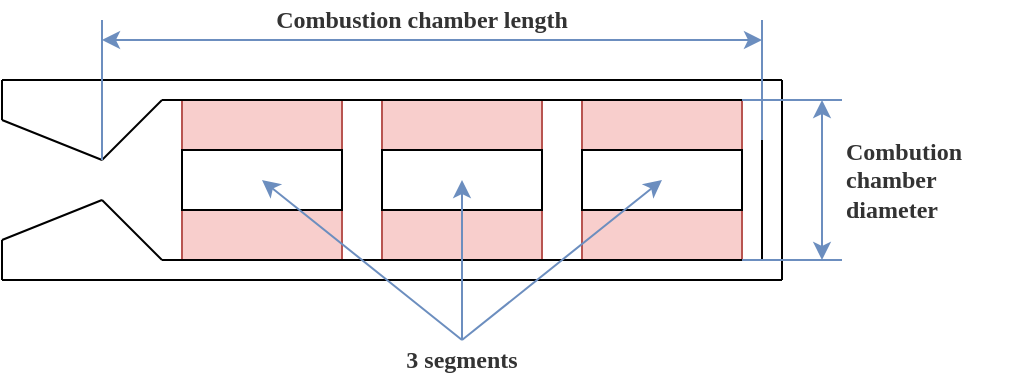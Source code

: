 <mxfile version="10.6.1" type="device"><diagram id="Gsyv5EVaMrJ0-LSsXfR3" name="Page-1"><mxGraphModel dx="632" dy="360" grid="1" gridSize="10" guides="1" tooltips="1" connect="1" arrows="1" fold="1" page="1" pageScale="1" pageWidth="827" pageHeight="1169" math="0" shadow="0"><root><mxCell id="0"/><mxCell id="1" parent="0"/><mxCell id="GQtgT9XkONiXGg1jRctq-1" value="" style="whiteSpace=wrap;html=1;aspect=fixed;fillColor=#f8cecc;strokeColor=#b85450;" vertex="1" parent="1"><mxGeometry x="160" y="80" width="80" height="80" as="geometry"/></mxCell><mxCell id="GQtgT9XkONiXGg1jRctq-2" value="" style="whiteSpace=wrap;html=1;aspect=fixed;fillColor=#f8cecc;strokeColor=#b85450;" vertex="1" parent="1"><mxGeometry x="260" y="80" width="80" height="80" as="geometry"/></mxCell><mxCell id="GQtgT9XkONiXGg1jRctq-3" value="" style="whiteSpace=wrap;html=1;aspect=fixed;fillColor=#f8cecc;strokeColor=#b85450;" vertex="1" parent="1"><mxGeometry x="360" y="80" width="80" height="80" as="geometry"/></mxCell><mxCell id="GQtgT9XkONiXGg1jRctq-4" value="" style="rounded=0;whiteSpace=wrap;html=1;" vertex="1" parent="1"><mxGeometry x="160" y="105" width="80" height="30" as="geometry"/></mxCell><mxCell id="GQtgT9XkONiXGg1jRctq-5" value="" style="rounded=0;whiteSpace=wrap;html=1;" vertex="1" parent="1"><mxGeometry x="260" y="105" width="80" height="30" as="geometry"/></mxCell><mxCell id="GQtgT9XkONiXGg1jRctq-6" value="" style="rounded=0;whiteSpace=wrap;html=1;" vertex="1" parent="1"><mxGeometry x="360" y="105" width="80" height="30" as="geometry"/></mxCell><mxCell id="GQtgT9XkONiXGg1jRctq-22" value="" style="group" vertex="1" connectable="0" parent="1"><mxGeometry x="70" y="70" width="390" height="100" as="geometry"/></mxCell><mxCell id="GQtgT9XkONiXGg1jRctq-15" value="" style="endArrow=none;html=1;" edge="1" parent="GQtgT9XkONiXGg1jRctq-22"><mxGeometry width="50" height="50" relative="1" as="geometry"><mxPoint y="100" as="sourcePoint"/><mxPoint x="80" y="100" as="targetPoint"/></mxGeometry></mxCell><mxCell id="GQtgT9XkONiXGg1jRctq-21" value="" style="group" vertex="1" connectable="0" parent="GQtgT9XkONiXGg1jRctq-22"><mxGeometry width="390" height="100" as="geometry"/></mxCell><mxCell id="GQtgT9XkONiXGg1jRctq-20" value="" style="group" vertex="1" connectable="0" parent="GQtgT9XkONiXGg1jRctq-21"><mxGeometry width="390" height="100" as="geometry"/></mxCell><mxCell id="GQtgT9XkONiXGg1jRctq-7" value="" style="endArrow=none;html=1;fillColor=#CCCCCC;" edge="1" parent="GQtgT9XkONiXGg1jRctq-20"><mxGeometry width="50" height="50" relative="1" as="geometry"><mxPoint x="80" y="90" as="sourcePoint"/><mxPoint x="380" y="90" as="targetPoint"/></mxGeometry></mxCell><mxCell id="GQtgT9XkONiXGg1jRctq-8" value="" style="endArrow=none;html=1;fillColor=#CCCCCC;" edge="1" parent="GQtgT9XkONiXGg1jRctq-20"><mxGeometry width="50" height="50" relative="1" as="geometry"><mxPoint x="380" y="10" as="sourcePoint"/><mxPoint x="380" y="90" as="targetPoint"/></mxGeometry></mxCell><mxCell id="GQtgT9XkONiXGg1jRctq-9" value="" style="endArrow=none;html=1;fillColor=#CCCCCC;" edge="1" parent="GQtgT9XkONiXGg1jRctq-20"><mxGeometry width="50" height="50" relative="1" as="geometry"><mxPoint x="80" y="10" as="sourcePoint"/><mxPoint x="380" y="10" as="targetPoint"/></mxGeometry></mxCell><mxCell id="GQtgT9XkONiXGg1jRctq-10" value="" style="endArrow=none;html=1;fillColor=#CCCCCC;" edge="1" parent="GQtgT9XkONiXGg1jRctq-20"><mxGeometry width="50" height="50" relative="1" as="geometry"><mxPoint x="50" y="40" as="sourcePoint"/><mxPoint x="80" y="10" as="targetPoint"/></mxGeometry></mxCell><mxCell id="GQtgT9XkONiXGg1jRctq-11" value="" style="endArrow=none;html=1;fillColor=#CCCCCC;" edge="1" parent="GQtgT9XkONiXGg1jRctq-20"><mxGeometry width="50" height="50" relative="1" as="geometry"><mxPoint x="50" y="60" as="sourcePoint"/><mxPoint x="80" y="90" as="targetPoint"/></mxGeometry></mxCell><mxCell id="GQtgT9XkONiXGg1jRctq-12" value="" style="endArrow=none;html=1;fillColor=#CCCCCC;" edge="1" parent="GQtgT9XkONiXGg1jRctq-20"><mxGeometry width="50" height="50" relative="1" as="geometry"><mxPoint y="20" as="sourcePoint"/><mxPoint x="50" y="40" as="targetPoint"/></mxGeometry></mxCell><mxCell id="GQtgT9XkONiXGg1jRctq-13" value="" style="endArrow=none;html=1;fillColor=#CCCCCC;" edge="1" parent="GQtgT9XkONiXGg1jRctq-20"><mxGeometry width="50" height="50" relative="1" as="geometry"><mxPoint y="80" as="sourcePoint"/><mxPoint x="50" y="60" as="targetPoint"/></mxGeometry></mxCell><mxCell id="GQtgT9XkONiXGg1jRctq-14" value="" style="endArrow=none;html=1;fillColor=#CCCCCC;" edge="1" parent="GQtgT9XkONiXGg1jRctq-20"><mxGeometry width="50" height="50" relative="1" as="geometry"><mxPoint x="80" y="100" as="sourcePoint"/><mxPoint x="390" y="100" as="targetPoint"/></mxGeometry></mxCell><mxCell id="GQtgT9XkONiXGg1jRctq-16" value="" style="endArrow=none;html=1;fillColor=#CCCCCC;" edge="1" parent="GQtgT9XkONiXGg1jRctq-20"><mxGeometry width="50" height="50" relative="1" as="geometry"><mxPoint y="100" as="sourcePoint"/><mxPoint y="80" as="targetPoint"/></mxGeometry></mxCell><mxCell id="GQtgT9XkONiXGg1jRctq-17" value="" style="endArrow=none;html=1;fillColor=#CCCCCC;" edge="1" parent="GQtgT9XkONiXGg1jRctq-20"><mxGeometry width="50" height="50" relative="1" as="geometry"><mxPoint y="20" as="sourcePoint"/><mxPoint as="targetPoint"/></mxGeometry></mxCell><mxCell id="GQtgT9XkONiXGg1jRctq-18" value="" style="endArrow=none;html=1;fillColor=#CCCCCC;" edge="1" parent="GQtgT9XkONiXGg1jRctq-20"><mxGeometry width="50" height="50" relative="1" as="geometry"><mxPoint x="390" as="sourcePoint"/><mxPoint as="targetPoint"/></mxGeometry></mxCell><mxCell id="GQtgT9XkONiXGg1jRctq-19" value="" style="endArrow=none;html=1;fillColor=#CCCCCC;" edge="1" parent="GQtgT9XkONiXGg1jRctq-20"><mxGeometry width="50" height="50" relative="1" as="geometry"><mxPoint x="390" y="100" as="sourcePoint"/><mxPoint x="390" as="targetPoint"/></mxGeometry></mxCell><mxCell id="GQtgT9XkONiXGg1jRctq-37" value="" style="endArrow=classic;html=1;fillColor=#dae8fc;fontFamily=Verdana;fontColor=#333333;exitX=0.5;exitY=0;exitDx=0;exitDy=0;strokeColor=#6c8ebf;" edge="1" parent="GQtgT9XkONiXGg1jRctq-20" source="GQtgT9XkONiXGg1jRctq-35"><mxGeometry width="50" height="50" relative="1" as="geometry"><mxPoint x="210" y="140" as="sourcePoint"/><mxPoint x="330" y="50" as="targetPoint"/></mxGeometry></mxCell><mxCell id="GQtgT9XkONiXGg1jRctq-24" value="" style="endArrow=none;html=1;fillColor=#dae8fc;strokeColor=#6c8ebf;" edge="1" parent="1"><mxGeometry width="50" height="50" relative="1" as="geometry"><mxPoint x="120" y="110" as="sourcePoint"/><mxPoint x="120" y="40" as="targetPoint"/></mxGeometry></mxCell><mxCell id="GQtgT9XkONiXGg1jRctq-25" value="" style="endArrow=none;html=1;fillColor=#dae8fc;strokeColor=#6c8ebf;" edge="1" parent="1"><mxGeometry width="50" height="50" relative="1" as="geometry"><mxPoint x="450" y="100" as="sourcePoint"/><mxPoint x="450" y="40" as="targetPoint"/></mxGeometry></mxCell><mxCell id="GQtgT9XkONiXGg1jRctq-26" value="" style="endArrow=classic;startArrow=classic;html=1;fillColor=#dae8fc;strokeColor=#6c8ebf;" edge="1" parent="1"><mxGeometry width="50" height="50" relative="1" as="geometry"><mxPoint x="120" y="50" as="sourcePoint"/><mxPoint x="450" y="50" as="targetPoint"/></mxGeometry></mxCell><mxCell id="GQtgT9XkONiXGg1jRctq-28" value="" style="endArrow=none;html=1;fillColor=#dae8fc;strokeColor=#6c8ebf;" edge="1" parent="1"><mxGeometry width="50" height="50" relative="1" as="geometry"><mxPoint x="440" y="160" as="sourcePoint"/><mxPoint x="490" y="160" as="targetPoint"/></mxGeometry></mxCell><mxCell id="GQtgT9XkONiXGg1jRctq-29" value="" style="endArrow=none;html=1;fillColor=#dae8fc;strokeColor=#6c8ebf;" edge="1" parent="1"><mxGeometry width="50" height="50" relative="1" as="geometry"><mxPoint x="440" y="80" as="sourcePoint"/><mxPoint x="490" y="80" as="targetPoint"/></mxGeometry></mxCell><mxCell id="GQtgT9XkONiXGg1jRctq-30" value="" style="endArrow=classic;startArrow=classic;html=1;fillColor=#dae8fc;strokeColor=#6c8ebf;" edge="1" parent="1"><mxGeometry width="50" height="50" relative="1" as="geometry"><mxPoint x="480" y="80" as="sourcePoint"/><mxPoint x="480" y="160" as="targetPoint"/></mxGeometry></mxCell><mxCell id="GQtgT9XkONiXGg1jRctq-31" value="Combustion chamber length" style="text;html=1;strokeColor=none;fillColor=none;align=center;verticalAlign=middle;whiteSpace=wrap;rounded=0;fontColor=#333333;fontStyle=1;fontFamily=Verdana;" vertex="1" parent="1"><mxGeometry x="180" y="30" width="200" height="20" as="geometry"/></mxCell><mxCell id="GQtgT9XkONiXGg1jRctq-32" value="Combution chamber diameter" style="text;html=1;strokeColor=none;fillColor=none;align=left;verticalAlign=middle;whiteSpace=wrap;rounded=0;fontFamily=Verdana;fontColor=#333333;fontStyle=1" vertex="1" parent="1"><mxGeometry x="490" y="90" width="90" height="60" as="geometry"/></mxCell><mxCell id="GQtgT9XkONiXGg1jRctq-35" value="3 segments" style="text;html=1;strokeColor=none;fillColor=none;align=center;verticalAlign=middle;whiteSpace=wrap;rounded=0;fontFamily=Verdana;fontColor=#333333;fontStyle=1" vertex="1" parent="1"><mxGeometry x="255" y="200" width="90" height="20" as="geometry"/></mxCell><mxCell id="GQtgT9XkONiXGg1jRctq-38" value="" style="endArrow=classic;html=1;fillColor=#dae8fc;fontFamily=Verdana;fontColor=#333333;exitX=0.5;exitY=0;exitDx=0;exitDy=0;strokeColor=#6c8ebf;" edge="1" parent="1" source="GQtgT9XkONiXGg1jRctq-35"><mxGeometry width="50" height="50" relative="1" as="geometry"><mxPoint x="70" y="290" as="sourcePoint"/><mxPoint x="300" y="120" as="targetPoint"/></mxGeometry></mxCell><mxCell id="GQtgT9XkONiXGg1jRctq-39" value="" style="endArrow=classic;html=1;fillColor=#dae8fc;fontFamily=Verdana;fontColor=#333333;exitX=0.5;exitY=0;exitDx=0;exitDy=0;strokeColor=#6c8ebf;" edge="1" parent="1" source="GQtgT9XkONiXGg1jRctq-35"><mxGeometry width="50" height="50" relative="1" as="geometry"><mxPoint x="70" y="290" as="sourcePoint"/><mxPoint x="200" y="120" as="targetPoint"/></mxGeometry></mxCell></root></mxGraphModel></diagram></mxfile>